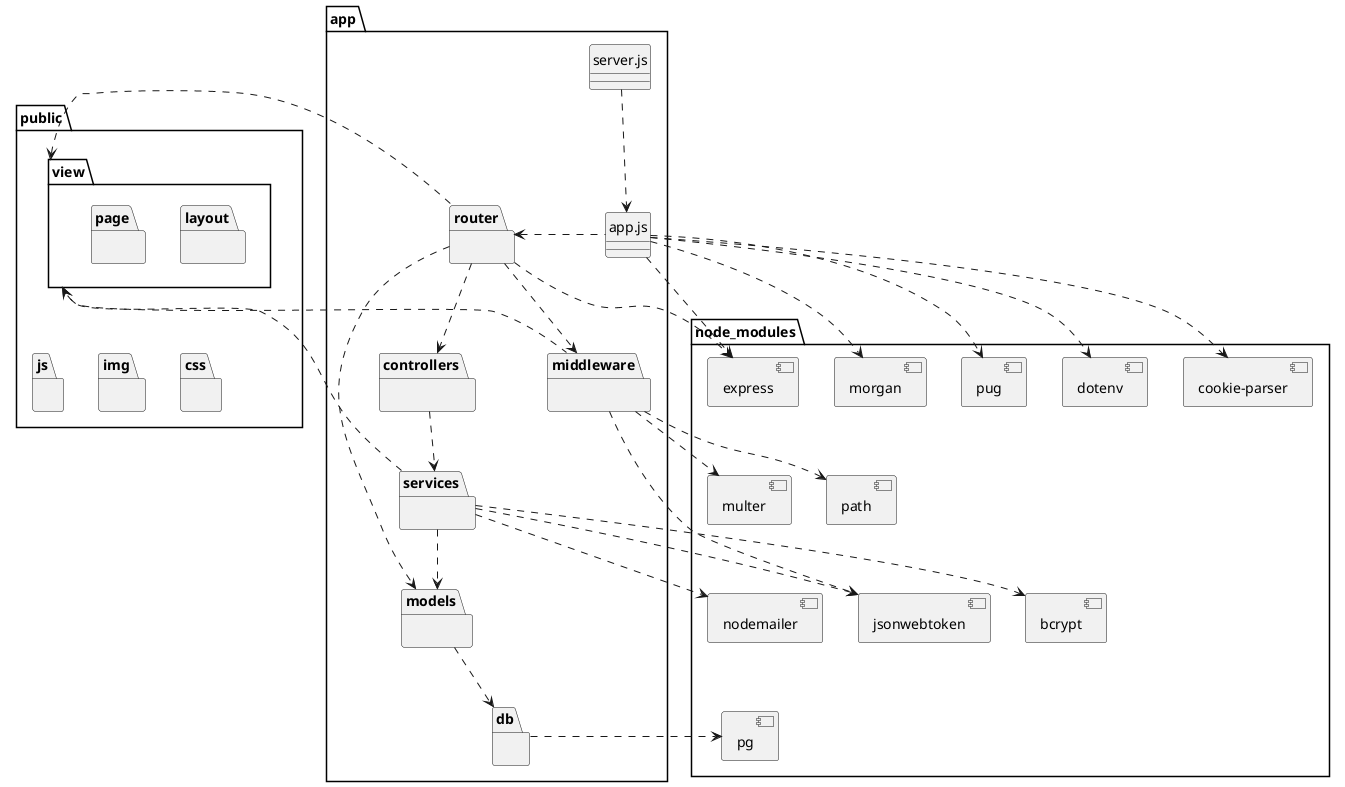 @startuml
skinparam style strictuml
allow_mixing

package app {
    class "server.js" as serverJS
    class "app.js" as appJS
    package router {}
    package middleware{}
    package controllers{}
    package models{}
    package services{}
    package db{}
}

package public{
    package css{}
    package img{}
    package js{}
    package view{
        package layout{}
        package page{}
    }
}

package node_modules{
    component express
    component multer
    component path
    component nodemailer
    component jsonwebtoken
    component bcrypt
    component morgan
    component [cookie-parser] as cookieParser
    component pg
    component dotenv
    component pug
}

serverJS .d.> appJS

appJS .l.> router
appJS .[hidden].> db
appJS ..> morgan
appJS ..> cookieParser
appJS ..> express
appJS ..> dotenv
appJS ..> pug
appJS .[hidden]left.> public.view

router .left.> public.view
router ..> express
router ..> middleware
router ..> controllers
router ..> models

middleware ..> multer
middleware ..> path
middleware ..> jsonwebtoken
middleware .left.> public.view

controllers ..> services

services ..> models
services ..> nodemailer
services ..> jsonwebtoken
services ..> bcrypt
services ..> view

models ..> db
db .right.> pg

view .[hidden]down.> css
css .[hidden]left.> img
img .[hidden]left.> js

express .[hidden]left.> morgan
morgan .[hidden]left.> cookieParser
cookieParser .[hidden]left.> dotenv
dotenv .[hidden]left.> pug

express .[hidden]down.> path
multer .[hidden]left.> path

multer .[hidden]down.> bcrypt
bcrypt .[hidden]left.> nodemailer
nodemailer .[hidden]left.> jsonwebtoken

nodemailer .[hidden]down.> pg
@enduml